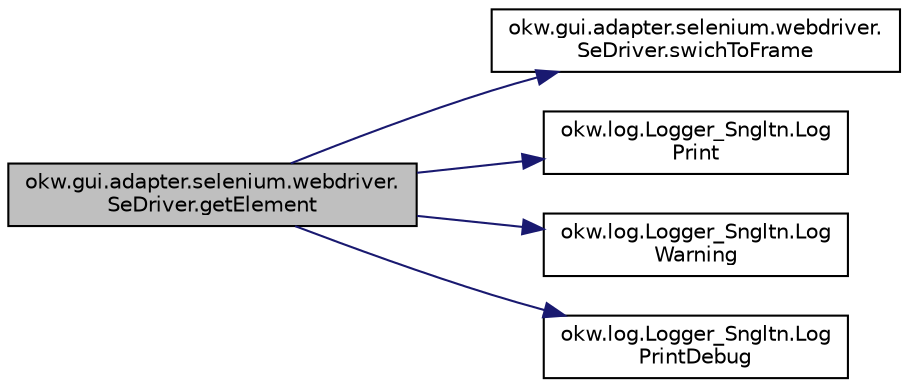 digraph "okw.gui.adapter.selenium.webdriver.SeDriver.getElement"
{
 // INTERACTIVE_SVG=YES
 // LATEX_PDF_SIZE
  edge [fontname="Helvetica",fontsize="10",labelfontname="Helvetica",labelfontsize="10"];
  node [fontname="Helvetica",fontsize="10",shape=record];
  rankdir="LR";
  Node0 [label="okw.gui.adapter.selenium.webdriver.\lSeDriver.getElement",height=0.2,width=0.4,color="black", fillcolor="grey75", style="filled", fontcolor="black",tooltip="Ermittelt das Webelement mit der gegebenen frameID und dem gegebenen Locator."];
  Node0 -> Node1 [color="midnightblue",fontsize="10",style="solid",fontname="Helvetica"];
  Node1 [label="okw.gui.adapter.selenium.webdriver.\lSeDriver.swichToFrame",height=0.2,width=0.4,color="black", fillcolor="white", style="filled",URL="$classokw_1_1gui_1_1adapter_1_1selenium_1_1webdriver_1_1_se_driver.html#a47eec72c911c05beb2127672daafb325",tooltip="Wechselt das aktuelle Frame auf das Frame mit der id=iframeID."];
  Node0 -> Node2 [color="midnightblue",fontsize="10",style="solid",fontname="Helvetica"];
  Node2 [label="okw.log.Logger_Sngltn.Log\lPrint",height=0.2,width=0.4,color="black", fillcolor="white", style="filled",URL="$classokw_1_1log_1_1_logger___sngltn.html#a8ebceaddd6cc6963ddb8e08c72ea808c",tooltip="LogPrint Function: Prints the values of expressions to the results file."];
  Node0 -> Node3 [color="midnightblue",fontsize="10",style="solid",fontname="Helvetica"];
  Node3 [label="okw.log.Logger_Sngltn.Log\lWarning",height=0.2,width=0.4,color="black", fillcolor="white", style="filled",URL="$classokw_1_1log_1_1_logger___sngltn.html#a2c15e9b2cd0c6266f4c67b8cb00d92e5",tooltip="LogWarning Function: Logs a warning to the results file."];
  Node0 -> Node4 [color="midnightblue",fontsize="10",style="solid",fontname="Helvetica"];
  Node4 [label="okw.log.Logger_Sngltn.Log\lPrintDebug",height=0.2,width=0.4,color="black", fillcolor="white", style="filled",URL="$classokw_1_1log_1_1_logger___sngltn.html#a313f97c79ba4662d9daaf7f537dd02f4",tooltip="Loggt eine Nachricht."];
}
